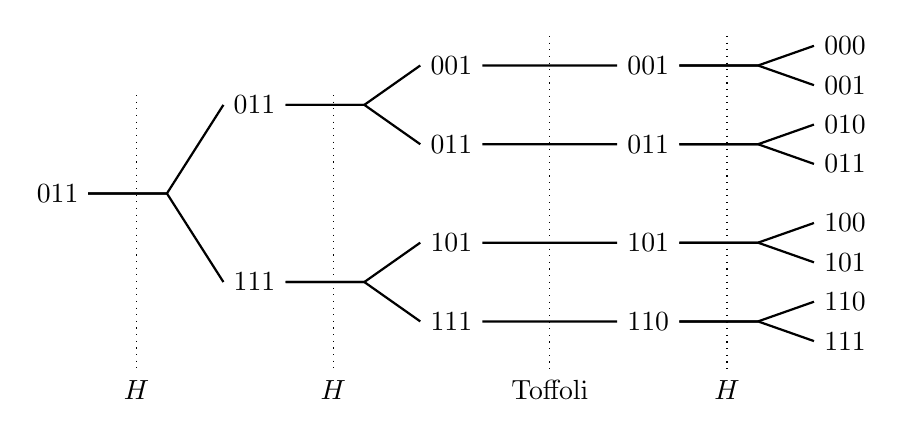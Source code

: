 ﻿\begin{tikzpicture}[scale=1,
  level distance=2.5cm,
  edge from parent path=  {(\tikzparentnode.east)  -- +(1,0) -- (\tikzchildnode.west)},
  level 1/.style={sibling distance=2.25cm},
  level 2/.style={sibling distance=1.cm},
  level 3/.style={sibling distance=0.5cm},
]
  \node{011}[grow=right,thick] 
 child {node {111}
    child {node {111}
      child {node {110}
        child {node {111}}
        child {node {110}}
       }
   }
    child {node {101}
      child {node {101}
        child {node {101}}
        child {node {100}}
       }
   }
}
 child {node {011}
    child {node {011}
      child {node {011}
        child {node {011}}
        child {node {010}}
       }
   }
    child {node {001}
      child {node {001}
        child {node {001}}
        child {node {000}}
       }
   }
}
  ;

\draw[dotted] (1.,1.25) -- ++ (0,-3.5) node[below]{$H$} ;
\draw[dotted] (3.5,1.25) -- ++ (0,-3.5) node[below]{$H$} ;
\draw[dotted] (6.25,2) -- ++ (0,-4.25) node[below]{Toffoli} ;
\draw[dotted] (8.5,2) -- ++ (0,-4.25) node[below]{$H$} ;
\end{tikzpicture}